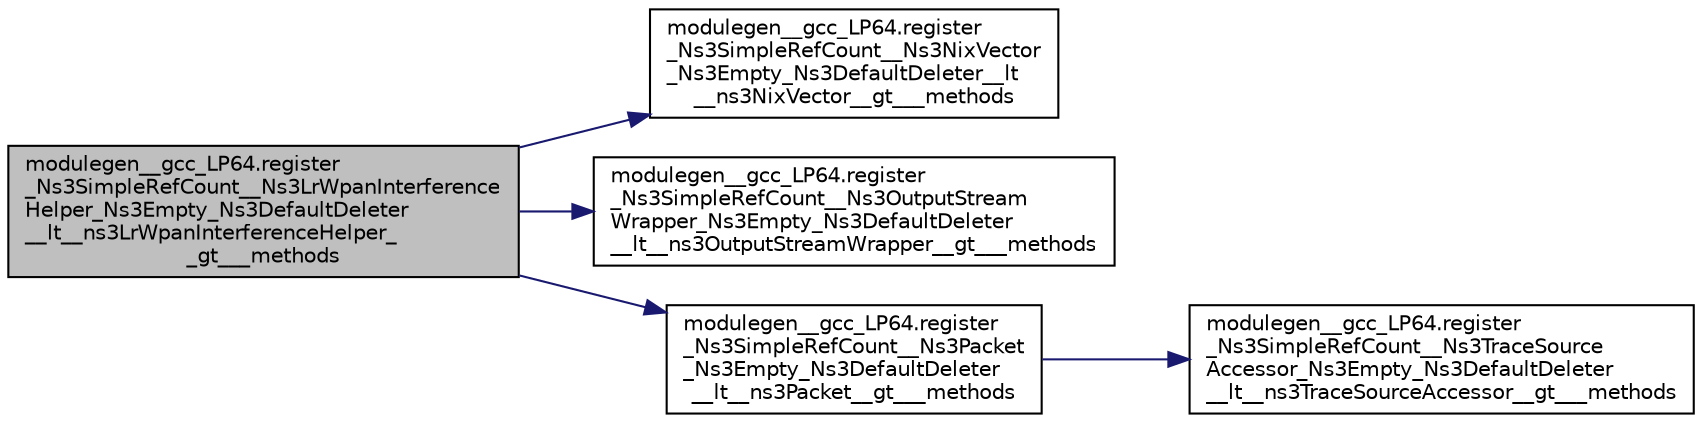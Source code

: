 digraph "modulegen__gcc_LP64.register_Ns3SimpleRefCount__Ns3LrWpanInterferenceHelper_Ns3Empty_Ns3DefaultDeleter__lt__ns3LrWpanInterferenceHelper__gt___methods"
{
  edge [fontname="Helvetica",fontsize="10",labelfontname="Helvetica",labelfontsize="10"];
  node [fontname="Helvetica",fontsize="10",shape=record];
  rankdir="LR";
  Node1 [label="modulegen__gcc_LP64.register\l_Ns3SimpleRefCount__Ns3LrWpanInterference\lHelper_Ns3Empty_Ns3DefaultDeleter\l__lt__ns3LrWpanInterferenceHelper_\l_gt___methods",height=0.2,width=0.4,color="black", fillcolor="grey75", style="filled", fontcolor="black"];
  Node1 -> Node2 [color="midnightblue",fontsize="10",style="solid"];
  Node2 [label="modulegen__gcc_LP64.register\l_Ns3SimpleRefCount__Ns3NixVector\l_Ns3Empty_Ns3DefaultDeleter__lt\l__ns3NixVector__gt___methods",height=0.2,width=0.4,color="black", fillcolor="white", style="filled",URL="$db/dbb/namespacemodulegen____gcc__LP64.html#a965e9b7942715fc406cf9c83246b2bcb"];
  Node1 -> Node3 [color="midnightblue",fontsize="10",style="solid"];
  Node3 [label="modulegen__gcc_LP64.register\l_Ns3SimpleRefCount__Ns3OutputStream\lWrapper_Ns3Empty_Ns3DefaultDeleter\l__lt__ns3OutputStreamWrapper__gt___methods",height=0.2,width=0.4,color="black", fillcolor="white", style="filled",URL="$db/dbb/namespacemodulegen____gcc__LP64.html#a44c8825c5388fc8e7a791e3762901c2b"];
  Node1 -> Node4 [color="midnightblue",fontsize="10",style="solid"];
  Node4 [label="modulegen__gcc_LP64.register\l_Ns3SimpleRefCount__Ns3Packet\l_Ns3Empty_Ns3DefaultDeleter\l__lt__ns3Packet__gt___methods",height=0.2,width=0.4,color="black", fillcolor="white", style="filled",URL="$db/dbb/namespacemodulegen____gcc__LP64.html#ad03a2df5680530337afef71c06f6d20d"];
  Node4 -> Node5 [color="midnightblue",fontsize="10",style="solid"];
  Node5 [label="modulegen__gcc_LP64.register\l_Ns3SimpleRefCount__Ns3TraceSource\lAccessor_Ns3Empty_Ns3DefaultDeleter\l__lt__ns3TraceSourceAccessor__gt___methods",height=0.2,width=0.4,color="black", fillcolor="white", style="filled",URL="$db/dbb/namespacemodulegen____gcc__LP64.html#a2971d479713881f4a0fb7f82a5a0c162"];
}
